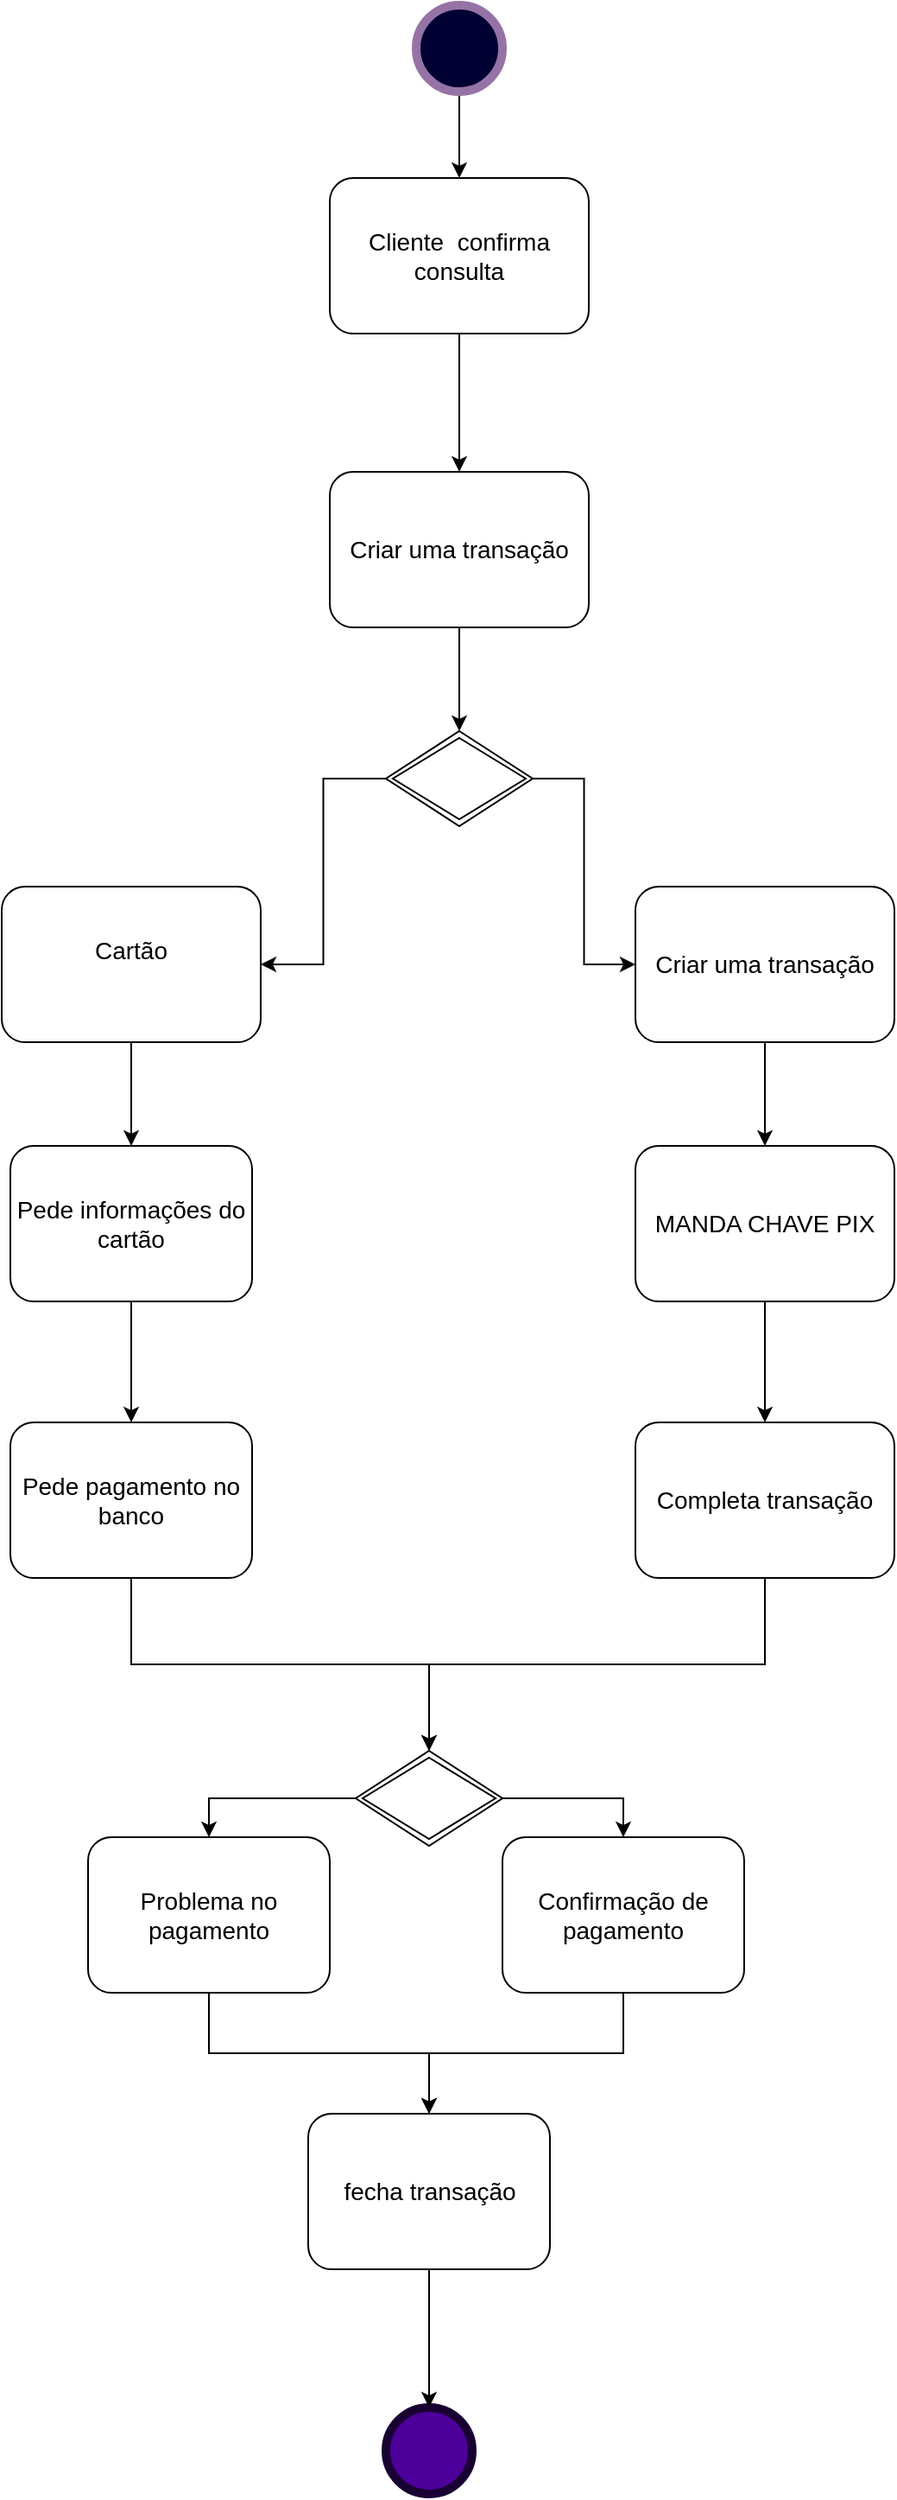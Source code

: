 <mxfile version="20.4.0" type="google"><diagram id="ecXCWfl0jHzuYymr3NQR" name="Página-1"><mxGraphModel grid="1" page="1" gridSize="10" guides="1" tooltips="1" connect="1" arrows="1" fold="1" pageScale="1" pageWidth="827" pageHeight="1169" math="0" shadow="0"><root><mxCell id="0"/><mxCell id="1" parent="0"/><mxCell id="gu10DuHF6mIzVufi94-C-86" style="edgeStyle=orthogonalEdgeStyle;rounded=0;orthogonalLoop=1;jettySize=auto;html=1;exitX=0.5;exitY=1;exitDx=0;exitDy=0;entryX=0.5;entryY=0;entryDx=0;entryDy=0;fontSize=14;" edge="1" parent="1" source="gu10DuHF6mIzVufi94-C-8" target="gu10DuHF6mIzVufi94-C-41"><mxGeometry relative="1" as="geometry"/></mxCell><mxCell id="gu10DuHF6mIzVufi94-C-8" value="" style="ellipse;whiteSpace=wrap;html=1;fillColor=#000033;strokeColor=#9673a6;strokeWidth=5;" vertex="1" parent="1"><mxGeometry x="260" y="-1030" width="50" height="50" as="geometry"/></mxCell><mxCell id="gu10DuHF6mIzVufi94-C-89" style="edgeStyle=orthogonalEdgeStyle;rounded=0;orthogonalLoop=1;jettySize=auto;html=1;exitX=1;exitY=0.5;exitDx=0;exitDy=0;entryX=0;entryY=0.5;entryDx=0;entryDy=0;fontSize=14;" edge="1" parent="1" source="gu10DuHF6mIzVufi94-C-13" target="gu10DuHF6mIzVufi94-C-44"><mxGeometry relative="1" as="geometry"/></mxCell><mxCell id="gu10DuHF6mIzVufi94-C-90" style="edgeStyle=orthogonalEdgeStyle;rounded=0;orthogonalLoop=1;jettySize=auto;html=1;exitX=0;exitY=0.5;exitDx=0;exitDy=0;fontSize=14;entryX=1;entryY=0.5;entryDx=0;entryDy=0;" edge="1" parent="1" source="gu10DuHF6mIzVufi94-C-13" target="gu10DuHF6mIzVufi94-C-17"><mxGeometry relative="1" as="geometry"><mxPoint x="230" y="-480" as="targetPoint"/></mxGeometry></mxCell><mxCell id="gu10DuHF6mIzVufi94-C-13" value="" style="shape=rhombus;double=1;perimeter=rhombusPerimeter;whiteSpace=wrap;html=1;align=center;" vertex="1" parent="1"><mxGeometry x="242.5" y="-610" width="85" height="55" as="geometry"/></mxCell><mxCell id="gu10DuHF6mIzVufi94-C-93" style="edgeStyle=orthogonalEdgeStyle;rounded=0;orthogonalLoop=1;jettySize=auto;html=1;exitX=0.5;exitY=1;exitDx=0;exitDy=0;entryX=0.5;entryY=0;entryDx=0;entryDy=0;fontSize=14;" edge="1" parent="1" source="gu10DuHF6mIzVufi94-C-17" target="gu10DuHF6mIzVufi94-C-21"><mxGeometry relative="1" as="geometry"/></mxCell><mxCell id="gu10DuHF6mIzVufi94-C-17" value="&lt;font style=&quot;font-size: 14px;&quot;&gt;Cartão&lt;br&gt;&lt;br&gt;&lt;/font&gt;" style="rounded=1;whiteSpace=wrap;html=1;" vertex="1" parent="1"><mxGeometry x="20" y="-520" width="150" height="90" as="geometry"/></mxCell><mxCell id="gu10DuHF6mIzVufi94-C-94" style="edgeStyle=orthogonalEdgeStyle;rounded=0;orthogonalLoop=1;jettySize=auto;html=1;exitX=0.5;exitY=1;exitDx=0;exitDy=0;entryX=0.5;entryY=0;entryDx=0;entryDy=0;fontSize=14;" edge="1" parent="1" source="gu10DuHF6mIzVufi94-C-21" target="gu10DuHF6mIzVufi94-C-26"><mxGeometry relative="1" as="geometry"/></mxCell><mxCell id="gu10DuHF6mIzVufi94-C-21" value="&lt;font style=&quot;font-size: 14px;&quot;&gt;Pede informações do cartão&lt;/font&gt;" style="rounded=1;whiteSpace=wrap;html=1;" vertex="1" parent="1"><mxGeometry x="25" y="-370" width="140" height="90" as="geometry"/></mxCell><mxCell id="gu10DuHF6mIzVufi94-C-99" style="edgeStyle=orthogonalEdgeStyle;rounded=0;orthogonalLoop=1;jettySize=auto;html=1;exitX=0.5;exitY=1;exitDx=0;exitDy=0;entryX=0.5;entryY=0;entryDx=0;entryDy=0;fontSize=14;" edge="1" parent="1" source="gu10DuHF6mIzVufi94-C-26" target="gu10DuHF6mIzVufi94-C-57"><mxGeometry relative="1" as="geometry"/></mxCell><mxCell id="gu10DuHF6mIzVufi94-C-26" value="&lt;font style=&quot;font-size: 14px;&quot;&gt;Pede pagamento no banco&lt;/font&gt;" style="rounded=1;whiteSpace=wrap;html=1;" vertex="1" parent="1"><mxGeometry x="25" y="-210" width="140" height="90" as="geometry"/></mxCell><mxCell id="gu10DuHF6mIzVufi94-C-38" value="" style="ellipse;whiteSpace=wrap;html=1;fillColor=#4C0099;strokeColor=#190033;strokeWidth=5;" vertex="1" parent="1"><mxGeometry x="242.5" y="360" width="50" height="50" as="geometry"/></mxCell><mxCell id="gu10DuHF6mIzVufi94-C-88" style="edgeStyle=orthogonalEdgeStyle;rounded=0;orthogonalLoop=1;jettySize=auto;html=1;exitX=0.5;exitY=1;exitDx=0;exitDy=0;entryX=0.5;entryY=0;entryDx=0;entryDy=0;fontSize=14;" edge="1" parent="1" source="gu10DuHF6mIzVufi94-C-40" target="gu10DuHF6mIzVufi94-C-13"><mxGeometry relative="1" as="geometry"/></mxCell><mxCell id="gu10DuHF6mIzVufi94-C-40" value="&lt;font style=&quot;font-size: 14px;&quot;&gt;Criar uma transação&lt;br&gt;&lt;/font&gt;" style="rounded=1;whiteSpace=wrap;html=1;" vertex="1" parent="1"><mxGeometry x="210" y="-760" width="150" height="90" as="geometry"/></mxCell><mxCell id="gu10DuHF6mIzVufi94-C-87" style="edgeStyle=orthogonalEdgeStyle;rounded=0;orthogonalLoop=1;jettySize=auto;html=1;exitX=0.5;exitY=1;exitDx=0;exitDy=0;entryX=0.5;entryY=0;entryDx=0;entryDy=0;fontSize=14;" edge="1" parent="1" source="gu10DuHF6mIzVufi94-C-41" target="gu10DuHF6mIzVufi94-C-40"><mxGeometry relative="1" as="geometry"/></mxCell><mxCell id="gu10DuHF6mIzVufi94-C-41" value="&lt;font style=&quot;&quot;&gt;&lt;font style=&quot;font-size: 14px;&quot;&gt;Cliente&amp;nbsp; confirma consulta&lt;/font&gt;&lt;br&gt;&lt;/font&gt;" style="rounded=1;whiteSpace=wrap;html=1;" vertex="1" parent="1"><mxGeometry x="210" y="-930" width="150" height="90" as="geometry"/></mxCell><mxCell id="gu10DuHF6mIzVufi94-C-91" style="edgeStyle=orthogonalEdgeStyle;rounded=0;orthogonalLoop=1;jettySize=auto;html=1;exitX=0.5;exitY=1;exitDx=0;exitDy=0;entryX=0.5;entryY=0;entryDx=0;entryDy=0;fontSize=14;" edge="1" parent="1" source="gu10DuHF6mIzVufi94-C-44" target="gu10DuHF6mIzVufi94-C-46"><mxGeometry relative="1" as="geometry"/></mxCell><mxCell id="gu10DuHF6mIzVufi94-C-44" value="&lt;font style=&quot;font-size: 14px;&quot;&gt;Criar uma transação&lt;br&gt;&lt;/font&gt;" style="rounded=1;whiteSpace=wrap;html=1;" vertex="1" parent="1"><mxGeometry x="387" y="-520" width="150" height="90" as="geometry"/></mxCell><mxCell id="gu10DuHF6mIzVufi94-C-92" style="edgeStyle=orthogonalEdgeStyle;rounded=0;orthogonalLoop=1;jettySize=auto;html=1;exitX=0.5;exitY=1;exitDx=0;exitDy=0;fontSize=14;" edge="1" parent="1" source="gu10DuHF6mIzVufi94-C-46" target="gu10DuHF6mIzVufi94-C-49"><mxGeometry relative="1" as="geometry"/></mxCell><mxCell id="gu10DuHF6mIzVufi94-C-46" value="&lt;font style=&quot;font-size: 14px;&quot;&gt;MANDA CHAVE PIX&lt;br&gt;&lt;/font&gt;" style="rounded=1;whiteSpace=wrap;html=1;" vertex="1" parent="1"><mxGeometry x="387" y="-370" width="150" height="90" as="geometry"/></mxCell><mxCell id="gu10DuHF6mIzVufi94-C-97" style="edgeStyle=orthogonalEdgeStyle;rounded=0;orthogonalLoop=1;jettySize=auto;html=1;exitX=0.5;exitY=1;exitDx=0;exitDy=0;fontSize=14;" edge="1" parent="1" source="gu10DuHF6mIzVufi94-C-49" target="gu10DuHF6mIzVufi94-C-57"><mxGeometry relative="1" as="geometry"/></mxCell><mxCell id="gu10DuHF6mIzVufi94-C-49" value="&lt;font style=&quot;font-size: 14px;&quot;&gt;&lt;span style=&quot;&quot;&gt;Completa transação&lt;/span&gt;&lt;br&gt;&lt;/font&gt;" style="rounded=1;whiteSpace=wrap;html=1;" vertex="1" parent="1"><mxGeometry x="387" y="-210" width="150" height="90" as="geometry"/></mxCell><mxCell id="gu10DuHF6mIzVufi94-C-102" style="edgeStyle=orthogonalEdgeStyle;rounded=0;orthogonalLoop=1;jettySize=auto;html=1;exitX=0.5;exitY=1;exitDx=0;exitDy=0;entryX=0.5;entryY=0;entryDx=0;entryDy=0;fontSize=14;" edge="1" parent="1" source="gu10DuHF6mIzVufi94-C-51" target="gu10DuHF6mIzVufi94-C-54"><mxGeometry relative="1" as="geometry"/></mxCell><mxCell id="gu10DuHF6mIzVufi94-C-51" value="&lt;font style=&quot;font-size: 14px;&quot;&gt;Confirmação de pagamento&lt;/font&gt;" style="rounded=1;whiteSpace=wrap;html=1;" vertex="1" parent="1"><mxGeometry x="310" y="30" width="140" height="90" as="geometry"/></mxCell><mxCell id="gu10DuHF6mIzVufi94-C-103" style="edgeStyle=orthogonalEdgeStyle;rounded=0;orthogonalLoop=1;jettySize=auto;html=1;exitX=0.5;exitY=1;exitDx=0;exitDy=0;entryX=0.5;entryY=0;entryDx=0;entryDy=0;fontSize=14;" edge="1" parent="1" source="gu10DuHF6mIzVufi94-C-53" target="gu10DuHF6mIzVufi94-C-54"><mxGeometry relative="1" as="geometry"/></mxCell><mxCell id="gu10DuHF6mIzVufi94-C-53" value="&lt;font style=&quot;font-size: 14px;&quot;&gt;Problema no pagamento&lt;/font&gt;" style="rounded=1;whiteSpace=wrap;html=1;" vertex="1" parent="1"><mxGeometry x="70" y="30" width="140" height="90" as="geometry"/></mxCell><mxCell id="gu10DuHF6mIzVufi94-C-104" style="edgeStyle=orthogonalEdgeStyle;rounded=0;orthogonalLoop=1;jettySize=auto;html=1;exitX=0.5;exitY=1;exitDx=0;exitDy=0;entryX=0.5;entryY=0;entryDx=0;entryDy=0;fontSize=14;" edge="1" parent="1" source="gu10DuHF6mIzVufi94-C-54" target="gu10DuHF6mIzVufi94-C-38"><mxGeometry relative="1" as="geometry"/></mxCell><mxCell id="gu10DuHF6mIzVufi94-C-54" value="&lt;font style=&quot;font-size: 14px;&quot;&gt;fecha transação&lt;/font&gt;" style="rounded=1;whiteSpace=wrap;html=1;" vertex="1" parent="1"><mxGeometry x="197.5" y="190" width="140" height="90" as="geometry"/></mxCell><mxCell id="gu10DuHF6mIzVufi94-C-100" style="edgeStyle=orthogonalEdgeStyle;rounded=0;orthogonalLoop=1;jettySize=auto;html=1;exitX=1;exitY=0.5;exitDx=0;exitDy=0;entryX=0.5;entryY=0;entryDx=0;entryDy=0;fontSize=14;" edge="1" parent="1" source="gu10DuHF6mIzVufi94-C-57" target="gu10DuHF6mIzVufi94-C-51"><mxGeometry relative="1" as="geometry"/></mxCell><mxCell id="gu10DuHF6mIzVufi94-C-101" style="edgeStyle=orthogonalEdgeStyle;rounded=0;orthogonalLoop=1;jettySize=auto;html=1;exitX=0;exitY=0.5;exitDx=0;exitDy=0;entryX=0.5;entryY=0;entryDx=0;entryDy=0;fontSize=14;" edge="1" parent="1" source="gu10DuHF6mIzVufi94-C-57" target="gu10DuHF6mIzVufi94-C-53"><mxGeometry relative="1" as="geometry"/></mxCell><mxCell id="gu10DuHF6mIzVufi94-C-57" value="" style="shape=rhombus;double=1;perimeter=rhombusPerimeter;whiteSpace=wrap;html=1;align=center;" vertex="1" parent="1"><mxGeometry x="225" y="-20" width="85" height="55" as="geometry"/></mxCell></root></mxGraphModel></diagram></mxfile>
